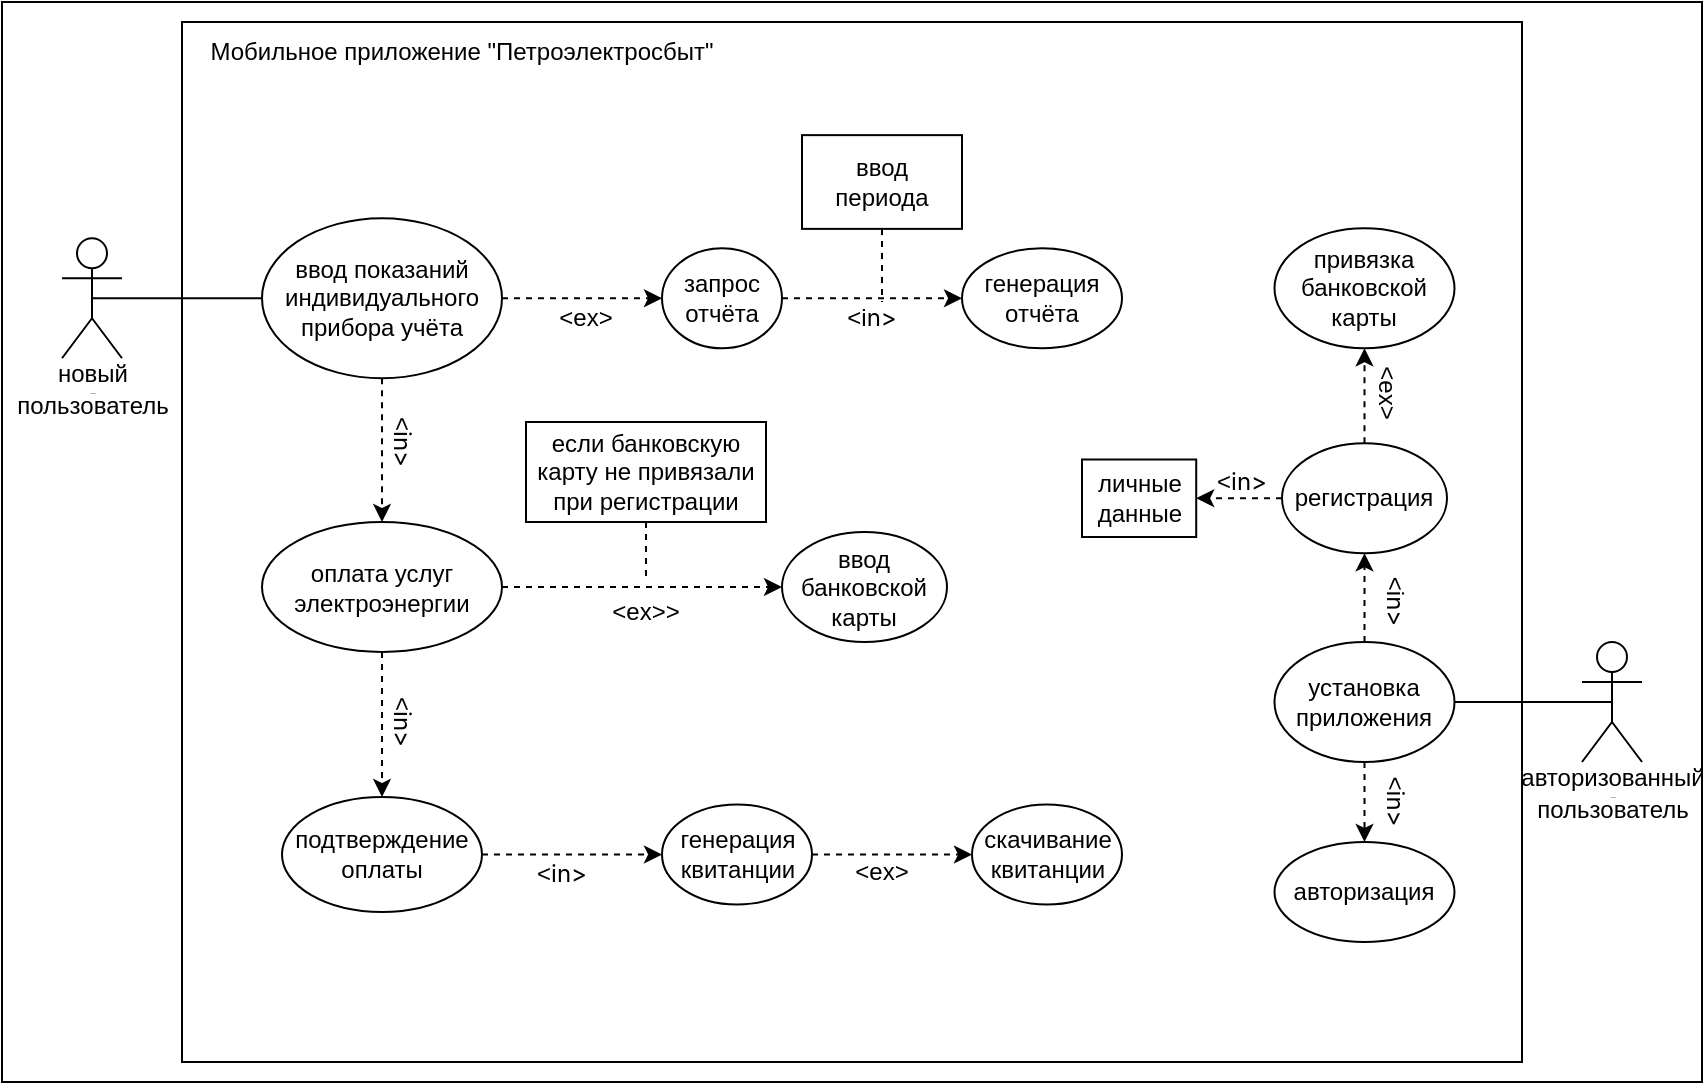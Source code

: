 <mxfile version="20.4.0" type="github"><diagram id="QylLgySViXeyEzjVCCEu" name="Страница 1"><mxGraphModel dx="2249" dy="794" grid="1" gridSize="10" guides="1" tooltips="1" connect="1" arrows="1" fold="1" page="1" pageScale="1" pageWidth="827" pageHeight="1169" math="0" shadow="0"><root><mxCell id="0"/><mxCell id="1" parent="0"/><mxCell id="GJARlgOkGboRQ4wtTieg-1" value="" style="rounded=0;whiteSpace=wrap;html=1;fillStyle=solid;" parent="1" vertex="1"><mxGeometry x="-10" y="30" width="850" height="540" as="geometry"/></mxCell><mxCell id="GJARlgOkGboRQ4wtTieg-2" value="" style="rounded=0;whiteSpace=wrap;html=1;" parent="1" vertex="1"><mxGeometry x="80" y="40" width="670" height="520" as="geometry"/></mxCell><mxCell id="GJARlgOkGboRQ4wtTieg-3" style="edgeStyle=orthogonalEdgeStyle;rounded=0;orthogonalLoop=1;jettySize=auto;html=1;exitX=0.5;exitY=0.5;exitDx=0;exitDy=0;exitPerimeter=0;entryX=0;entryY=0.5;entryDx=0;entryDy=0;fontSize=8;fontColor=#000000;endArrow=none;endFill=0;" parent="1" source="GJARlgOkGboRQ4wtTieg-4" target="GJARlgOkGboRQ4wtTieg-11" edge="1"><mxGeometry relative="1" as="geometry"/></mxCell><mxCell id="GJARlgOkGboRQ4wtTieg-4" value="&lt;font style=&quot;font-size: 1px;&quot;&gt;Актёр&lt;/font&gt;" style="shape=umlActor;verticalLabelPosition=bottom;verticalAlign=top;html=1;outlineConnect=0;" parent="1" vertex="1"><mxGeometry x="20" y="148.13" width="30" height="60" as="geometry"/></mxCell><mxCell id="GJARlgOkGboRQ4wtTieg-5" style="edgeStyle=orthogonalEdgeStyle;rounded=0;orthogonalLoop=1;jettySize=auto;html=1;exitX=0.5;exitY=0.5;exitDx=0;exitDy=0;exitPerimeter=0;entryX=1;entryY=0.5;entryDx=0;entryDy=0;fontSize=8;fontColor=#000000;endArrow=none;endFill=0;" parent="1" source="GJARlgOkGboRQ4wtTieg-6" target="GJARlgOkGboRQ4wtTieg-36" edge="1"><mxGeometry relative="1" as="geometry"/></mxCell><mxCell id="GJARlgOkGboRQ4wtTieg-6" value="&lt;font style=&quot;font-size: 1px;&quot;&gt;Актёр&lt;/font&gt;" style="shape=umlActor;verticalLabelPosition=bottom;verticalAlign=top;html=1;outlineConnect=0;" parent="1" vertex="1"><mxGeometry x="780" y="350" width="30" height="60" as="geometry"/></mxCell><mxCell id="GJARlgOkGboRQ4wtTieg-7" value="" style="group" parent="1" vertex="1" connectable="0"><mxGeometry x="320" y="153.13" width="60" height="50" as="geometry"/></mxCell><mxCell id="GJARlgOkGboRQ4wtTieg-8" value="" style="ellipse;whiteSpace=wrap;html=1;" parent="GJARlgOkGboRQ4wtTieg-7" vertex="1"><mxGeometry width="60" height="50" as="geometry"/></mxCell><mxCell id="GJARlgOkGboRQ4wtTieg-9" value="запрос&lt;br&gt;отчёта" style="text;html=1;strokeColor=none;fillColor=none;align=center;verticalAlign=middle;whiteSpace=wrap;rounded=0;" parent="GJARlgOkGboRQ4wtTieg-7" vertex="1"><mxGeometry y="10" width="60" height="30" as="geometry"/></mxCell><mxCell id="GJARlgOkGboRQ4wtTieg-10" value="" style="group" parent="1" vertex="1" connectable="0"><mxGeometry x="120" y="138.13" width="120" height="80" as="geometry"/></mxCell><mxCell id="GJARlgOkGboRQ4wtTieg-11" value="" style="ellipse;whiteSpace=wrap;html=1;" parent="GJARlgOkGboRQ4wtTieg-10" vertex="1"><mxGeometry width="120" height="80" as="geometry"/></mxCell><mxCell id="GJARlgOkGboRQ4wtTieg-12" value="ввод показаний&lt;br&gt;индивидуального&lt;br&gt;прибора учёта" style="text;html=1;strokeColor=none;fillColor=none;align=center;verticalAlign=middle;whiteSpace=wrap;rounded=0;" parent="GJARlgOkGboRQ4wtTieg-10" vertex="1"><mxGeometry x="10" y="25" width="100" height="30" as="geometry"/></mxCell><mxCell id="GJARlgOkGboRQ4wtTieg-13" value="" style="group" parent="1" vertex="1" connectable="0"><mxGeometry x="470" y="153.13" width="80" height="50" as="geometry"/></mxCell><mxCell id="GJARlgOkGboRQ4wtTieg-14" value="" style="ellipse;whiteSpace=wrap;html=1;" parent="GJARlgOkGboRQ4wtTieg-13" vertex="1"><mxGeometry width="80" height="50" as="geometry"/></mxCell><mxCell id="GJARlgOkGboRQ4wtTieg-15" value="генерация&lt;br&gt;отчёта" style="text;html=1;strokeColor=none;fillColor=none;align=center;verticalAlign=middle;whiteSpace=wrap;rounded=0;" parent="GJARlgOkGboRQ4wtTieg-13" vertex="1"><mxGeometry x="10" y="10" width="60" height="30" as="geometry"/></mxCell><mxCell id="GJARlgOkGboRQ4wtTieg-16" value="Мобильное приложение &quot;Петроэлектросбыт&quot;" style="text;html=1;strokeColor=none;fillColor=none;align=center;verticalAlign=middle;whiteSpace=wrap;rounded=0;" parent="1" vertex="1"><mxGeometry x="90" y="40" width="260" height="30" as="geometry"/></mxCell><mxCell id="GJARlgOkGboRQ4wtTieg-17" value="" style="group" parent="1" vertex="1" connectable="0"><mxGeometry x="120" y="290" width="120" height="65" as="geometry"/></mxCell><mxCell id="GJARlgOkGboRQ4wtTieg-18" value="" style="ellipse;whiteSpace=wrap;html=1;" parent="GJARlgOkGboRQ4wtTieg-17" vertex="1"><mxGeometry width="120" height="65" as="geometry"/></mxCell><mxCell id="GJARlgOkGboRQ4wtTieg-19" value="оплата услуг&lt;br&gt;электроэнергии" style="text;html=1;strokeColor=none;fillColor=none;align=center;verticalAlign=middle;whiteSpace=wrap;rounded=0;" parent="GJARlgOkGboRQ4wtTieg-17" vertex="1"><mxGeometry x="10" y="17.5" width="100" height="30" as="geometry"/></mxCell><mxCell id="GJARlgOkGboRQ4wtTieg-20" value="" style="group" parent="1" vertex="1" connectable="0"><mxGeometry x="130" y="427.5" width="100" height="57.5" as="geometry"/></mxCell><mxCell id="GJARlgOkGboRQ4wtTieg-21" value="" style="ellipse;whiteSpace=wrap;html=1;" parent="GJARlgOkGboRQ4wtTieg-20" vertex="1"><mxGeometry width="100" height="57.5" as="geometry"/></mxCell><mxCell id="GJARlgOkGboRQ4wtTieg-22" value="подтверждение оплаты" style="text;html=1;strokeColor=none;fillColor=none;align=center;verticalAlign=middle;whiteSpace=wrap;rounded=0;" parent="GJARlgOkGboRQ4wtTieg-20" vertex="1"><mxGeometry y="13.75" width="100" height="30" as="geometry"/></mxCell><mxCell id="GJARlgOkGboRQ4wtTieg-23" value="" style="group" parent="1" vertex="1" connectable="0"><mxGeometry x="380" y="295" width="82.5" height="55" as="geometry"/></mxCell><mxCell id="GJARlgOkGboRQ4wtTieg-24" value="" style="ellipse;whiteSpace=wrap;html=1;" parent="GJARlgOkGboRQ4wtTieg-23" vertex="1"><mxGeometry width="82.5" height="55" as="geometry"/></mxCell><mxCell id="GJARlgOkGboRQ4wtTieg-25" value="&lt;font&gt;ввод&lt;/font&gt;&lt;br&gt;банковской&lt;br&gt;карты" style="text;html=1;strokeColor=none;fillColor=none;align=center;verticalAlign=middle;whiteSpace=wrap;rounded=0;" parent="GJARlgOkGboRQ4wtTieg-23" vertex="1"><mxGeometry x="11.25" y="12.5" width="60" height="30" as="geometry"/></mxCell><mxCell id="GJARlgOkGboRQ4wtTieg-26" value="" style="group" parent="1" vertex="1" connectable="0"><mxGeometry x="320" y="431.25" width="75" height="50" as="geometry"/></mxCell><mxCell id="GJARlgOkGboRQ4wtTieg-27" value="" style="ellipse;whiteSpace=wrap;html=1;" parent="GJARlgOkGboRQ4wtTieg-26" vertex="1"><mxGeometry width="75" height="50" as="geometry"/></mxCell><mxCell id="GJARlgOkGboRQ4wtTieg-28" value="генерация&lt;br&gt;квитанции" style="text;html=1;strokeColor=none;fillColor=none;align=center;verticalAlign=middle;whiteSpace=wrap;rounded=0;" parent="GJARlgOkGboRQ4wtTieg-26" vertex="1"><mxGeometry x="7.5" y="10" width="60" height="30" as="geometry"/></mxCell><mxCell id="GJARlgOkGboRQ4wtTieg-29" value="" style="group" parent="1" vertex="1" connectable="0"><mxGeometry x="475" y="431.25" width="75" height="50" as="geometry"/></mxCell><mxCell id="GJARlgOkGboRQ4wtTieg-30" value="" style="ellipse;whiteSpace=wrap;html=1;" parent="GJARlgOkGboRQ4wtTieg-29" vertex="1"><mxGeometry width="75" height="50" as="geometry"/></mxCell><mxCell id="GJARlgOkGboRQ4wtTieg-31" value="скачивание&lt;br&gt;квитанции" style="text;html=1;strokeColor=none;fillColor=none;align=center;verticalAlign=middle;whiteSpace=wrap;rounded=0;" parent="GJARlgOkGboRQ4wtTieg-29" vertex="1"><mxGeometry x="2.5" y="10" width="70" height="30" as="geometry"/></mxCell><mxCell id="GJARlgOkGboRQ4wtTieg-32" value="" style="group" parent="1" vertex="1" connectable="0"><mxGeometry x="252" y="240" width="120" height="50" as="geometry"/></mxCell><mxCell id="GJARlgOkGboRQ4wtTieg-33" value="" style="rounded=0;whiteSpace=wrap;html=1;" parent="GJARlgOkGboRQ4wtTieg-32" vertex="1"><mxGeometry width="120" height="50" as="geometry"/></mxCell><mxCell id="GJARlgOkGboRQ4wtTieg-34" value="если банковскую&lt;br&gt;карту не привязали&lt;br&gt;при регистрации" style="text;html=1;strokeColor=none;fillColor=none;align=center;verticalAlign=middle;whiteSpace=wrap;rounded=0;" parent="GJARlgOkGboRQ4wtTieg-32" vertex="1"><mxGeometry y="8.333" width="120" height="33.333" as="geometry"/></mxCell><mxCell id="GJARlgOkGboRQ4wtTieg-35" value="" style="group" parent="1" vertex="1" connectable="0"><mxGeometry x="626.25" y="350" width="90" height="60" as="geometry"/></mxCell><mxCell id="GJARlgOkGboRQ4wtTieg-36" value="" style="ellipse;whiteSpace=wrap;html=1;" parent="GJARlgOkGboRQ4wtTieg-35" vertex="1"><mxGeometry width="90" height="60" as="geometry"/></mxCell><mxCell id="GJARlgOkGboRQ4wtTieg-37" value="установка приложения" style="text;html=1;strokeColor=none;fillColor=none;align=center;verticalAlign=middle;whiteSpace=wrap;rounded=0;" parent="GJARlgOkGboRQ4wtTieg-35" vertex="1"><mxGeometry x="10" y="15" width="70" height="30" as="geometry"/></mxCell><mxCell id="GJARlgOkGboRQ4wtTieg-38" value="&lt;font style=&quot;font-size: 12px;&quot;&gt;&amp;lt;i&lt;span style=&quot;font-family: -apple-system, BlinkMacSystemFont, Roboto, &amp;quot;Open Sans&amp;quot;, &amp;quot;Helvetica Neue&amp;quot;, &amp;quot;Noto Sans Armenian&amp;quot;, &amp;quot;Noto Sans Bengali&amp;quot;, &amp;quot;Noto Sans Cherokee&amp;quot;, &amp;quot;Noto Sans Devanagari&amp;quot;, &amp;quot;Noto Sans Ethiopic&amp;quot;, &amp;quot;Noto Sans Georgian&amp;quot;, &amp;quot;Noto Sans Hebrew&amp;quot;, &amp;quot;Noto Sans Kannada&amp;quot;, &amp;quot;Noto Sans Khmer&amp;quot;, &amp;quot;Noto Sans Lao&amp;quot;, &amp;quot;Noto Sans Osmanya&amp;quot;, &amp;quot;Noto Sans Tamil&amp;quot;, &amp;quot;Noto Sans Telugu&amp;quot;, &amp;quot;Noto Sans Thai&amp;quot;, sans-serif; text-align: left;&quot;&gt;n&amp;gt;&lt;/span&gt;&lt;/font&gt;" style="text;html=1;strokeColor=none;fillColor=none;align=center;verticalAlign=middle;whiteSpace=wrap;rounded=0;labelBackgroundColor=none;fontColor=#000000;fontSize=10;rotation=90;" parent="GJARlgOkGboRQ4wtTieg-35" vertex="1"><mxGeometry x="30" y="-30" width="60" height="20" as="geometry"/></mxCell><mxCell id="GJARlgOkGboRQ4wtTieg-39" value="" style="group" parent="1" vertex="1" connectable="0"><mxGeometry x="626.25" y="450" width="90" height="50" as="geometry"/></mxCell><mxCell id="GJARlgOkGboRQ4wtTieg-40" value="" style="ellipse;whiteSpace=wrap;html=1;" parent="GJARlgOkGboRQ4wtTieg-39" vertex="1"><mxGeometry width="90" height="50" as="geometry"/></mxCell><mxCell id="GJARlgOkGboRQ4wtTieg-41" value="авторизация" style="text;html=1;strokeColor=none;fillColor=none;align=center;verticalAlign=middle;whiteSpace=wrap;rounded=0;" parent="GJARlgOkGboRQ4wtTieg-39" vertex="1"><mxGeometry x="10" y="10" width="70" height="30" as="geometry"/></mxCell><mxCell id="GJARlgOkGboRQ4wtTieg-42" value="&lt;font style=&quot;font-size: 12px;&quot;&gt;&amp;lt;&lt;span style=&quot;font-family: -apple-system, BlinkMacSystemFont, Roboto, &amp;quot;Open Sans&amp;quot;, &amp;quot;Helvetica Neue&amp;quot;, &amp;quot;Noto Sans Armenian&amp;quot;, &amp;quot;Noto Sans Bengali&amp;quot;, &amp;quot;Noto Sans Cherokee&amp;quot;, &amp;quot;Noto Sans Devanagari&amp;quot;, &amp;quot;Noto Sans Ethiopic&amp;quot;, &amp;quot;Noto Sans Georgian&amp;quot;, &amp;quot;Noto Sans Hebrew&amp;quot;, &amp;quot;Noto Sans Kannada&amp;quot;, &amp;quot;Noto Sans Khmer&amp;quot;, &amp;quot;Noto Sans Lao&amp;quot;, &amp;quot;Noto Sans Osmanya&amp;quot;, &amp;quot;Noto Sans Tamil&amp;quot;, &amp;quot;Noto Sans Telugu&amp;quot;, &amp;quot;Noto Sans Thai&amp;quot;, sans-serif; text-align: left;&quot;&gt;in&amp;gt;&lt;/span&gt;&lt;/font&gt;" style="text;html=1;strokeColor=none;fillColor=none;align=center;verticalAlign=middle;whiteSpace=wrap;rounded=0;labelBackgroundColor=none;fontColor=#000000;fontSize=10;rotation=90;" parent="GJARlgOkGboRQ4wtTieg-39" vertex="1"><mxGeometry x="30" y="-30" width="60" height="20" as="geometry"/></mxCell><mxCell id="GJARlgOkGboRQ4wtTieg-43" value="" style="group" parent="1" vertex="1" connectable="0"><mxGeometry x="630" y="250.63" width="82.5" height="55" as="geometry"/></mxCell><mxCell id="GJARlgOkGboRQ4wtTieg-44" value="" style="ellipse;whiteSpace=wrap;html=1;" parent="GJARlgOkGboRQ4wtTieg-43" vertex="1"><mxGeometry width="82.5" height="55" as="geometry"/></mxCell><mxCell id="GJARlgOkGboRQ4wtTieg-45" value="регистрация" style="text;html=1;strokeColor=none;fillColor=none;align=center;verticalAlign=middle;whiteSpace=wrap;rounded=0;" parent="GJARlgOkGboRQ4wtTieg-43" vertex="1"><mxGeometry x="6.25" y="12.5" width="70" height="30" as="geometry"/></mxCell><mxCell id="GJARlgOkGboRQ4wtTieg-46" value="" style="group" parent="1" vertex="1" connectable="0"><mxGeometry x="530" y="258.75" width="57.11" height="38.75" as="geometry"/></mxCell><mxCell id="GJARlgOkGboRQ4wtTieg-47" value="" style="rounded=0;whiteSpace=wrap;html=1;" parent="GJARlgOkGboRQ4wtTieg-46" vertex="1"><mxGeometry width="57.11" height="38.75" as="geometry"/></mxCell><mxCell id="GJARlgOkGboRQ4wtTieg-48" value="личные&lt;br&gt;данные" style="text;html=1;strokeColor=none;fillColor=none;align=center;verticalAlign=middle;whiteSpace=wrap;rounded=0;" parent="GJARlgOkGboRQ4wtTieg-46" vertex="1"><mxGeometry x="3.55" y="4.37" width="50" height="30" as="geometry"/></mxCell><mxCell id="GJARlgOkGboRQ4wtTieg-49" value="" style="group" parent="1" vertex="1" connectable="0"><mxGeometry x="626.25" y="143.13" width="90" height="60" as="geometry"/></mxCell><mxCell id="GJARlgOkGboRQ4wtTieg-50" value="" style="ellipse;whiteSpace=wrap;html=1;" parent="GJARlgOkGboRQ4wtTieg-49" vertex="1"><mxGeometry width="90" height="60" as="geometry"/></mxCell><mxCell id="GJARlgOkGboRQ4wtTieg-51" value="привязка&lt;br&gt;банковской карты" style="text;html=1;strokeColor=none;fillColor=none;align=center;verticalAlign=middle;whiteSpace=wrap;rounded=0;" parent="GJARlgOkGboRQ4wtTieg-49" vertex="1"><mxGeometry x="10" y="15" width="70" height="30" as="geometry"/></mxCell><mxCell id="GJARlgOkGboRQ4wtTieg-52" value="" style="group" parent="1" vertex="1" connectable="0"><mxGeometry x="390" y="96.57" width="80" height="46.87" as="geometry"/></mxCell><mxCell id="GJARlgOkGboRQ4wtTieg-53" value="" style="rounded=0;whiteSpace=wrap;html=1;" parent="GJARlgOkGboRQ4wtTieg-52" vertex="1"><mxGeometry width="80" height="46.87" as="geometry"/></mxCell><mxCell id="GJARlgOkGboRQ4wtTieg-54" value="ввод&lt;br&gt;периода" style="text;html=1;strokeColor=none;fillColor=none;align=center;verticalAlign=middle;whiteSpace=wrap;rounded=0;" parent="GJARlgOkGboRQ4wtTieg-52" vertex="1"><mxGeometry x="10" y="8.43" width="60" height="30" as="geometry"/></mxCell><mxCell id="GJARlgOkGboRQ4wtTieg-55" style="edgeStyle=orthogonalEdgeStyle;rounded=0;orthogonalLoop=1;jettySize=auto;html=1;exitX=1;exitY=0.5;exitDx=0;exitDy=0;entryX=0;entryY=0.5;entryDx=0;entryDy=0;dashed=1;" parent="1" source="GJARlgOkGboRQ4wtTieg-11" target="GJARlgOkGboRQ4wtTieg-9" edge="1"><mxGeometry relative="1" as="geometry"/></mxCell><mxCell id="GJARlgOkGboRQ4wtTieg-56" style="edgeStyle=orthogonalEdgeStyle;rounded=0;orthogonalLoop=1;jettySize=auto;html=1;exitX=0.5;exitY=1;exitDx=0;exitDy=0;entryX=0.5;entryY=0;entryDx=0;entryDy=0;dashed=1;" parent="1" source="GJARlgOkGboRQ4wtTieg-11" target="GJARlgOkGboRQ4wtTieg-18" edge="1"><mxGeometry relative="1" as="geometry"/></mxCell><mxCell id="GJARlgOkGboRQ4wtTieg-57" style="edgeStyle=orthogonalEdgeStyle;rounded=0;orthogonalLoop=1;jettySize=auto;html=1;exitX=1;exitY=0.5;exitDx=0;exitDy=0;entryX=0;entryY=0.5;entryDx=0;entryDy=0;dashed=1;" parent="1" source="GJARlgOkGboRQ4wtTieg-18" target="GJARlgOkGboRQ4wtTieg-24" edge="1"><mxGeometry relative="1" as="geometry"/></mxCell><mxCell id="GJARlgOkGboRQ4wtTieg-58" style="edgeStyle=orthogonalEdgeStyle;rounded=0;orthogonalLoop=1;jettySize=auto;html=1;exitX=0.5;exitY=1;exitDx=0;exitDy=0;entryX=0.5;entryY=0;entryDx=0;entryDy=0;dashed=1;" parent="1" source="GJARlgOkGboRQ4wtTieg-18" target="GJARlgOkGboRQ4wtTieg-21" edge="1"><mxGeometry relative="1" as="geometry"/></mxCell><mxCell id="GJARlgOkGboRQ4wtTieg-59" style="edgeStyle=orthogonalEdgeStyle;rounded=0;orthogonalLoop=1;jettySize=auto;html=1;exitX=1;exitY=0.5;exitDx=0;exitDy=0;entryX=0;entryY=0.5;entryDx=0;entryDy=0;dashed=1;" parent="1" source="GJARlgOkGboRQ4wtTieg-22" target="GJARlgOkGboRQ4wtTieg-27" edge="1"><mxGeometry relative="1" as="geometry"/></mxCell><mxCell id="GJARlgOkGboRQ4wtTieg-60" style="edgeStyle=orthogonalEdgeStyle;rounded=0;orthogonalLoop=1;jettySize=auto;html=1;exitX=0.5;exitY=1;exitDx=0;exitDy=0;entryX=0.5;entryY=0;entryDx=0;entryDy=0;dashed=1;" parent="1" source="GJARlgOkGboRQ4wtTieg-36" target="GJARlgOkGboRQ4wtTieg-40" edge="1"><mxGeometry relative="1" as="geometry"/></mxCell><mxCell id="GJARlgOkGboRQ4wtTieg-61" style="edgeStyle=orthogonalEdgeStyle;rounded=0;orthogonalLoop=1;jettySize=auto;html=1;exitX=0.5;exitY=0;exitDx=0;exitDy=0;entryX=0.5;entryY=1;entryDx=0;entryDy=0;dashed=1;" parent="1" source="GJARlgOkGboRQ4wtTieg-36" target="GJARlgOkGboRQ4wtTieg-44" edge="1"><mxGeometry relative="1" as="geometry"/></mxCell><mxCell id="GJARlgOkGboRQ4wtTieg-62" style="edgeStyle=orthogonalEdgeStyle;rounded=0;orthogonalLoop=1;jettySize=auto;html=1;exitX=0.5;exitY=0;exitDx=0;exitDy=0;entryX=0.5;entryY=1;entryDx=0;entryDy=0;dashed=1;" parent="1" source="GJARlgOkGboRQ4wtTieg-44" target="GJARlgOkGboRQ4wtTieg-50" edge="1"><mxGeometry relative="1" as="geometry"/></mxCell><mxCell id="GJARlgOkGboRQ4wtTieg-63" style="edgeStyle=orthogonalEdgeStyle;rounded=0;orthogonalLoop=1;jettySize=auto;html=1;exitX=1;exitY=0.5;exitDx=0;exitDy=0;entryX=0;entryY=0.5;entryDx=0;entryDy=0;dashed=1;" parent="1" source="GJARlgOkGboRQ4wtTieg-9" target="GJARlgOkGboRQ4wtTieg-14" edge="1"><mxGeometry relative="1" as="geometry"/></mxCell><mxCell id="GJARlgOkGboRQ4wtTieg-64" style="edgeStyle=orthogonalEdgeStyle;rounded=0;orthogonalLoop=1;jettySize=auto;html=1;exitX=0.5;exitY=1;exitDx=0;exitDy=0;dashed=1;endArrow=none;endFill=0;" parent="1" source="GJARlgOkGboRQ4wtTieg-53" edge="1"><mxGeometry relative="1" as="geometry"><mxPoint x="430" y="180" as="targetPoint"/></mxGeometry></mxCell><mxCell id="GJARlgOkGboRQ4wtTieg-65" style="edgeStyle=orthogonalEdgeStyle;rounded=0;orthogonalLoop=1;jettySize=auto;html=1;exitX=0.5;exitY=1;exitDx=0;exitDy=0;dashed=1;endArrow=none;endFill=0;" parent="1" source="GJARlgOkGboRQ4wtTieg-33" edge="1"><mxGeometry relative="1" as="geometry"><mxPoint x="312" y="320" as="targetPoint"/></mxGeometry></mxCell><mxCell id="GJARlgOkGboRQ4wtTieg-66" style="edgeStyle=orthogonalEdgeStyle;rounded=0;orthogonalLoop=1;jettySize=auto;html=1;exitX=1;exitY=0.5;exitDx=0;exitDy=0;entryX=0;entryY=0.5;entryDx=0;entryDy=0;dashed=1;endArrow=classic;endFill=1;" parent="1" source="GJARlgOkGboRQ4wtTieg-27" target="GJARlgOkGboRQ4wtTieg-30" edge="1"><mxGeometry relative="1" as="geometry"/></mxCell><mxCell id="GJARlgOkGboRQ4wtTieg-67" style="edgeStyle=orthogonalEdgeStyle;rounded=0;orthogonalLoop=1;jettySize=auto;html=1;exitX=0;exitY=0.5;exitDx=0;exitDy=0;entryX=1;entryY=0.5;entryDx=0;entryDy=0;dashed=1;endArrow=classic;endFill=1;" parent="1" source="GJARlgOkGboRQ4wtTieg-44" target="GJARlgOkGboRQ4wtTieg-47" edge="1"><mxGeometry relative="1" as="geometry"/></mxCell><mxCell id="GJARlgOkGboRQ4wtTieg-68" value="&lt;font style=&quot;font-size: 12px;&quot;&gt;&amp;lt;&lt;span style=&quot;font-family: -apple-system, BlinkMacSystemFont, Roboto, &amp;quot;Open Sans&amp;quot;, &amp;quot;Helvetica Neue&amp;quot;, &amp;quot;Noto Sans Armenian&amp;quot;, &amp;quot;Noto Sans Bengali&amp;quot;, &amp;quot;Noto Sans Cherokee&amp;quot;, &amp;quot;Noto Sans Devanagari&amp;quot;, &amp;quot;Noto Sans Ethiopic&amp;quot;, &amp;quot;Noto Sans Georgian&amp;quot;, &amp;quot;Noto Sans Hebrew&amp;quot;, &amp;quot;Noto Sans Kannada&amp;quot;, &amp;quot;Noto Sans Khmer&amp;quot;, &amp;quot;Noto Sans Lao&amp;quot;, &amp;quot;Noto Sans Osmanya&amp;quot;, &amp;quot;Noto Sans Tamil&amp;quot;, &amp;quot;Noto Sans Telugu&amp;quot;, &amp;quot;Noto Sans Thai&amp;quot;, sans-serif; text-align: left;&quot;&gt;in&amp;gt;&lt;/span&gt;&lt;/font&gt;" style="text;html=1;strokeColor=none;fillColor=none;align=center;verticalAlign=middle;whiteSpace=wrap;rounded=0;labelBackgroundColor=none;fontColor=#000000;fontSize=10;" parent="1" vertex="1"><mxGeometry x="240" y="450" width="60" height="31.25" as="geometry"/></mxCell><mxCell id="GJARlgOkGboRQ4wtTieg-69" value="&lt;font style=&quot;font-size: 12px;&quot;&gt;&amp;lt;&lt;span style=&quot;font-family: -apple-system, BlinkMacSystemFont, Roboto, &amp;quot;Open Sans&amp;quot;, &amp;quot;Helvetica Neue&amp;quot;, &amp;quot;Noto Sans Armenian&amp;quot;, &amp;quot;Noto Sans Bengali&amp;quot;, &amp;quot;Noto Sans Cherokee&amp;quot;, &amp;quot;Noto Sans Devanagari&amp;quot;, &amp;quot;Noto Sans Ethiopic&amp;quot;, &amp;quot;Noto Sans Georgian&amp;quot;, &amp;quot;Noto Sans Hebrew&amp;quot;, &amp;quot;Noto Sans Kannada&amp;quot;, &amp;quot;Noto Sans Khmer&amp;quot;, &amp;quot;Noto Sans Lao&amp;quot;, &amp;quot;Noto Sans Osmanya&amp;quot;, &amp;quot;Noto Sans Tamil&amp;quot;, &amp;quot;Noto Sans Telugu&amp;quot;, &amp;quot;Noto Sans Thai&amp;quot;, sans-serif; text-align: left;&quot;&gt;in&amp;gt;&lt;/span&gt;&lt;/font&gt;" style="text;html=1;strokeColor=none;fillColor=none;align=center;verticalAlign=middle;whiteSpace=wrap;rounded=0;labelBackgroundColor=none;fontColor=#000000;fontSize=10;" parent="1" vertex="1"><mxGeometry x="580" y="260" width="60" height="20" as="geometry"/></mxCell><mxCell id="GJARlgOkGboRQ4wtTieg-70" value="&lt;font style=&quot;font-size: 12px;&quot;&gt;&amp;lt;&lt;span style=&quot;font-family: -apple-system, BlinkMacSystemFont, Roboto, &amp;quot;Open Sans&amp;quot;, &amp;quot;Helvetica Neue&amp;quot;, &amp;quot;Noto Sans Armenian&amp;quot;, &amp;quot;Noto Sans Bengali&amp;quot;, &amp;quot;Noto Sans Cherokee&amp;quot;, &amp;quot;Noto Sans Devanagari&amp;quot;, &amp;quot;Noto Sans Ethiopic&amp;quot;, &amp;quot;Noto Sans Georgian&amp;quot;, &amp;quot;Noto Sans Hebrew&amp;quot;, &amp;quot;Noto Sans Kannada&amp;quot;, &amp;quot;Noto Sans Khmer&amp;quot;, &amp;quot;Noto Sans Lao&amp;quot;, &amp;quot;Noto Sans Osmanya&amp;quot;, &amp;quot;Noto Sans Tamil&amp;quot;, &amp;quot;Noto Sans Telugu&amp;quot;, &amp;quot;Noto Sans Thai&amp;quot;, sans-serif; text-align: left;&quot;&gt;in&amp;gt;&lt;/span&gt;&lt;/font&gt;" style="text;html=1;strokeColor=none;fillColor=none;align=center;verticalAlign=middle;whiteSpace=wrap;rounded=0;labelBackgroundColor=none;fontColor=#000000;fontSize=10;rotation=90;" parent="1" vertex="1"><mxGeometry x="160" y="380" width="60" height="20" as="geometry"/></mxCell><mxCell id="GJARlgOkGboRQ4wtTieg-71" value="&lt;font style=&quot;font-size: 12px;&quot;&gt;&amp;lt;i&lt;span style=&quot;font-family: -apple-system, BlinkMacSystemFont, Roboto, &amp;quot;Open Sans&amp;quot;, &amp;quot;Helvetica Neue&amp;quot;, &amp;quot;Noto Sans Armenian&amp;quot;, &amp;quot;Noto Sans Bengali&amp;quot;, &amp;quot;Noto Sans Cherokee&amp;quot;, &amp;quot;Noto Sans Devanagari&amp;quot;, &amp;quot;Noto Sans Ethiopic&amp;quot;, &amp;quot;Noto Sans Georgian&amp;quot;, &amp;quot;Noto Sans Hebrew&amp;quot;, &amp;quot;Noto Sans Kannada&amp;quot;, &amp;quot;Noto Sans Khmer&amp;quot;, &amp;quot;Noto Sans Lao&amp;quot;, &amp;quot;Noto Sans Osmanya&amp;quot;, &amp;quot;Noto Sans Tamil&amp;quot;, &amp;quot;Noto Sans Telugu&amp;quot;, &amp;quot;Noto Sans Thai&amp;quot;, sans-serif; text-align: left;&quot;&gt;n&amp;gt;&lt;/span&gt;&lt;/font&gt;" style="text;html=1;strokeColor=none;fillColor=none;align=center;verticalAlign=middle;whiteSpace=wrap;rounded=0;labelBackgroundColor=none;fontColor=#000000;fontSize=10;" parent="1" vertex="1"><mxGeometry x="395" y="178.13" width="60" height="20" as="geometry"/></mxCell><mxCell id="GJARlgOkGboRQ4wtTieg-72" value="&lt;font style=&quot;font-size: 12px;&quot;&gt;&amp;lt;&lt;span style=&quot;font-family: -apple-system, BlinkMacSystemFont, Roboto, &amp;quot;Open Sans&amp;quot;, &amp;quot;Helvetica Neue&amp;quot;, &amp;quot;Noto Sans Armenian&amp;quot;, &amp;quot;Noto Sans Bengali&amp;quot;, &amp;quot;Noto Sans Cherokee&amp;quot;, &amp;quot;Noto Sans Devanagari&amp;quot;, &amp;quot;Noto Sans Ethiopic&amp;quot;, &amp;quot;Noto Sans Georgian&amp;quot;, &amp;quot;Noto Sans Hebrew&amp;quot;, &amp;quot;Noto Sans Kannada&amp;quot;, &amp;quot;Noto Sans Khmer&amp;quot;, &amp;quot;Noto Sans Lao&amp;quot;, &amp;quot;Noto Sans Osmanya&amp;quot;, &amp;quot;Noto Sans Tamil&amp;quot;, &amp;quot;Noto Sans Telugu&amp;quot;, &amp;quot;Noto Sans Thai&amp;quot;, sans-serif; text-align: left;&quot;&gt;in&amp;gt;&lt;/span&gt;&lt;/font&gt;" style="text;html=1;strokeColor=none;fillColor=none;align=center;verticalAlign=middle;whiteSpace=wrap;rounded=0;labelBackgroundColor=none;fontColor=#000000;fontSize=10;rotation=90;" parent="1" vertex="1"><mxGeometry x="160" y="240" width="60" height="20" as="geometry"/></mxCell><mxCell id="GJARlgOkGboRQ4wtTieg-73" value="&lt;font style=&quot;font-size: 12px;&quot;&gt;&amp;lt;ex&amp;gt;&lt;/font&gt;" style="text;html=1;strokeColor=none;fillColor=none;align=center;verticalAlign=middle;whiteSpace=wrap;rounded=0;labelBackgroundColor=none;fontSize=8;fontColor=#000000;" parent="1" vertex="1"><mxGeometry x="400" y="450" width="60" height="30" as="geometry"/></mxCell><mxCell id="GJARlgOkGboRQ4wtTieg-74" value="&lt;font style=&quot;font-size: 12px;&quot;&gt;&amp;lt;ex&amp;gt;&amp;gt;&lt;/font&gt;" style="text;html=1;strokeColor=none;fillColor=none;align=center;verticalAlign=middle;whiteSpace=wrap;rounded=0;labelBackgroundColor=none;fontSize=8;fontColor=#000000;" parent="1" vertex="1"><mxGeometry x="282" y="320" width="60" height="30" as="geometry"/></mxCell><mxCell id="GJARlgOkGboRQ4wtTieg-75" value="&lt;font style=&quot;font-size: 12px;&quot;&gt;&amp;lt;ex&amp;gt;&lt;/font&gt;" style="text;html=1;strokeColor=none;fillColor=none;align=center;verticalAlign=middle;whiteSpace=wrap;rounded=0;labelBackgroundColor=none;fontSize=8;fontColor=#000000;" parent="1" vertex="1"><mxGeometry x="252" y="173.13" width="60" height="30" as="geometry"/></mxCell><mxCell id="GJARlgOkGboRQ4wtTieg-76" value="&lt;font style=&quot;font-size: 12px;&quot;&gt;&amp;lt;ex&amp;gt;&lt;/font&gt;" style="text;html=1;strokeColor=none;fillColor=none;align=center;verticalAlign=middle;whiteSpace=wrap;rounded=0;labelBackgroundColor=none;fontSize=8;fontColor=#000000;rotation=90;" parent="1" vertex="1"><mxGeometry x="652.5" y="210" width="60" height="30" as="geometry"/></mxCell><mxCell id="qyv2_23ZUzp-aSzMkz_8-5" value="&lt;font style=&quot;font-size: 12px;&quot;&gt;новый пользователь&lt;/font&gt;" style="text;html=1;strokeColor=none;fillColor=none;align=center;verticalAlign=middle;whiteSpace=wrap;rounded=0;fillStyle=solid;strokeWidth=12;fontSize=13;" parent="1" vertex="1"><mxGeometry x="2.5" y="208.13" width="65" height="30" as="geometry"/></mxCell><mxCell id="qyv2_23ZUzp-aSzMkz_8-7" value="&lt;font style=&quot;font-size: 12px;&quot;&gt;авторизованный пользователь&lt;/font&gt;" style="text;html=1;strokeColor=none;fillColor=none;align=center;verticalAlign=middle;whiteSpace=wrap;rounded=0;fillStyle=solid;strokeWidth=12;fontSize=13;" parent="1" vertex="1"><mxGeometry x="753.75" y="410" width="82.5" height="30" as="geometry"/></mxCell></root></mxGraphModel></diagram></mxfile>